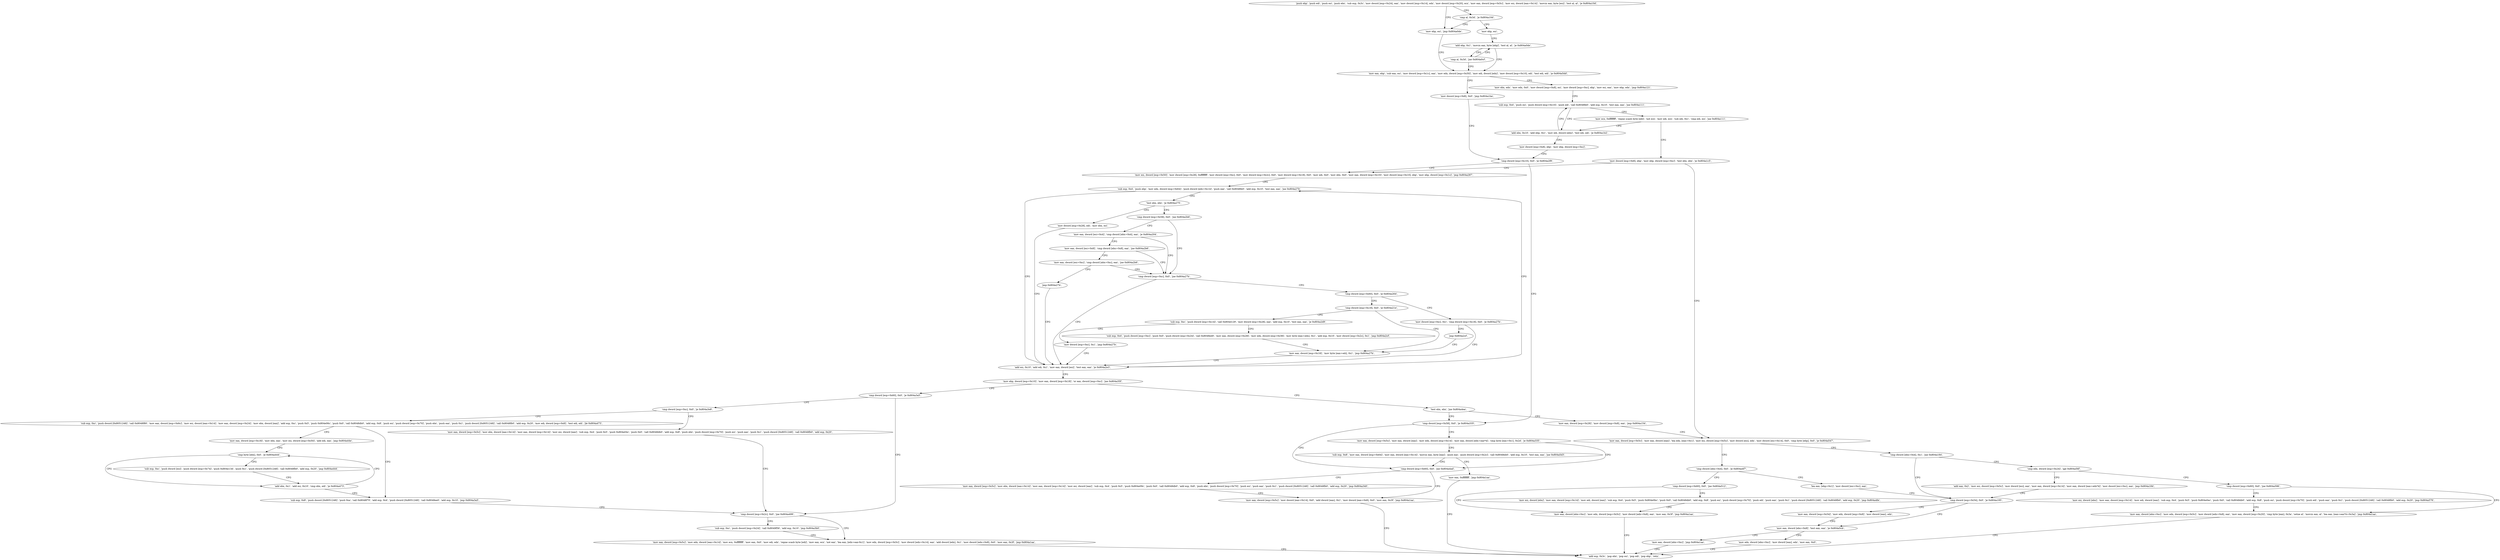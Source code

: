 digraph "func" {
"134521000" [label = "'push ebp', 'push edi', 'push esi', 'push ebx', 'sub esp, 0x3c', 'mov dword [esp+0x24], eax', 'mov dword [esp+0x14], edx', 'mov dword [esp+0x20], ecx', 'mov eax, dword [esp+0x5c]', 'mov esi, dword [eax+0x14]', 'movzx eax, byte [esi]', 'test al, al', 'je 0x804a10d', " ]
"134521101" [label = "'mov ebp, esi', 'jmp 0x804a0de', " ]
"134521033" [label = "'cmp al, 0x3d', 'je 0x804a10d', " ]
"134521054" [label = "'mov eax, ebp', 'sub eax, esi', 'mov dword [esp+0x1c], eax', 'mov edx, dword [esp+0x50]', 'mov edi, dword [edx]', 'mov dword [esp+0x10], edi', 'test edi, edi', 'je 0x804a5dd', " ]
"134521037" [label = "'mov ebp, esi', " ]
"134522333" [label = "'mov dword [esp+0x8], 0x0', 'jmp 0x804a1ba', " ]
"134521080" [label = "'mov ebx, edx', 'mov edx, 0x0', 'mov dword [esp+0x8], esi', 'mov dword [esp+0xc], ebp', 'mov esi, eax', 'mov ebp, edx', 'jmp 0x804a121', " ]
"134521039" [label = "'add ebp, 0x1', 'movzx eax, byte [ebp]', 'test al, al', 'je 0x804a0de', " ]
"134521274" [label = "'cmp dword [esp+0x10], 0x0', 'je 0x804a2f9', " ]
"134521121" [label = "'sub esp, 0x4', 'push esi', 'push dword [esp+0x10]', 'push edi', 'call 0x8048fe0', 'add esp, 0x10', 'test eax, eax', 'jne 0x804a111', " ]
"134521050" [label = "'cmp al, 0x3d', 'jne 0x804a0cf', " ]
"134521593" [label = "'cmp dword [esp+0x58], 0x0', 'je 0x804a335', " ]
"134521285" [label = "'mov esi, dword [esp+0x50]', 'mov dword [esp+0x28], 0xffffffff', 'mov dword [esp+0xc], 0x0', 'mov dword [esp+0x2c], 0x0', 'mov dword [esp+0x18], 0x0', 'mov edi, 0x0', 'mov ebx, 0x0', 'mov eax, dword [esp+0x10]', 'mov dword [esp+0x10], ebp', 'mov ebp, dword [esp+0x1c]', 'jmp 0x804a287', " ]
"134521105" [label = "'add ebx, 0x10', 'add ebp, 0x1', 'mov edi, dword [ebx]', 'test edi, edi', 'je 0x804a1b2', " ]
"134521142" [label = "'mov ecx, 0xffffffff', 'repne scasb byte [edi]', 'not ecx', 'mov edi, ecx', 'sub edi, 0x1', 'cmp edi, esi', 'jne 0x804a111', " ]
"134521653" [label = "'cmp dword [esp+0x60], 0x0', 'jne 0x804a4ad', " ]
"134521600" [label = "'mov eax, dword [esp+0x5c]', 'mov eax, dword [eax]', 'mov edx, dword [esp+0x14]', 'mov eax, dword [edx+eax*4]', 'cmp byte [eax+0x1], 0x2d', 'je 0x804a335', " ]
"134521479" [label = "'sub esp, 0x4', 'push ebp', 'mov edx, dword [esp+0x64]', 'push dword [edx+0x14]', 'push eax', 'call 0x8048fe0', 'add esp, 0x10', 'test eax, eax', 'jne 0x804a27b', " ]
"134521266" [label = "'mov dword [esp+0x8], ebp', 'mov ebp, dword [esp+0xc]', " ]
"134521160" [label = "'mov dword [esp+0x8], ebp', 'mov ebp, dword [esp+0xc]', 'test ebx, ebx', 'je 0x804a1c5', " ]
"134522029" [label = "'mov eax, dword [esp+0x5c]', 'mov ebx, dword [eax+0x14]', 'mov eax, dword [esp+0x14]', 'mov esi, dword [eax]', 'sub esp, 0x4', 'push 0x5', 'push 0x804e09c', 'push 0x0', 'call 0x8048db0', 'add esp, 0x8', 'push ebx', 'push dword [esp+0x70]', 'push esi', 'push eax', 'push 0x1', 'push dword [0x8051248]', 'call 0x8048fb0', 'add esp, 0x20', 'jmp 0x804a340', " ]
"134521664" [label = "'mov eax, dword [esp+0x5c]', 'mov dword [eax+0x14], 0x0', 'add dword [eax], 0x1', 'mov dword [eax+0x8], 0x0', 'mov eax, 0x3f', 'jmp 0x804a1aa', " ]
"134521619" [label = "'sub esp, 0x8', 'mov eax, dword [esp+0x64]', 'mov eax, dword [eax+0x14]', 'movsx eax, byte [eax]', 'push eax', 'push dword [esp+0x2c]', 'call 0x8048eb0', 'add esp, 0x10', 'test eax, eax', 'jne 0x804a5d3', " ]
"134521467" [label = "'add esi, 0x10', 'add edi, 0x1', 'mov eax, dword [esi]', 'test eax, eax', 'je 0x804a2e3', " ]
"134521503" [label = "'test ebx, ebx', 'je 0x804a275', " ]
"134521172" [label = "'mov eax, dword [esp+0x5c]', 'mov eax, dword [eax]', 'lea edx, [eax+0x1]', 'mov esi, dword [esp+0x5c]', 'mov dword [esi], edx', 'mov dword [esi+0x14], 0x0', 'cmp byte [ebp], 0x0', 'je 0x804a547', " ]
"134521258" [label = "'add esp, 0x3c', 'pop ebx', 'pop esi', 'pop edi', 'pop ebp', 'retn', " ]
"134522323" [label = "'mov eax, 0xffffffff', 'jmp 0x804a1aa', " ]
"134521571" [label = "'mov ebp, dword [esp+0x10]', 'mov eax, dword [esp+0x18]', 'or eax, dword [esp+0xc]', 'jne 0x804a35f', " ]
"134521461" [label = "'mov dword [esp+0x28], edi', 'mov ebx, esi', " ]
"134521507" [label = "'cmp dword [esp+0x58], 0x0', 'jne 0x804a2b6', " ]
"134522183" [label = "'cmp dword [ebx+0x4], 0x1', 'jne 0x804a184', " ]
"134521204" [label = "'cmp dword [ebx+0x4], 0x0', 'je 0x804a4f7', " ]
"134521695" [label = "'cmp dword [esp+0x60], 0x0', 'je 0x804a3a5', " ]
"134521585" [label = "'test ebx, ebx', 'jne 0x804a4ea', " ]
"134521526" [label = "'cmp dword [esp+0xc], 0x0', 'jne 0x804a27b', " ]
"134521514" [label = "'mov eax, dword [esi+0x4]', 'cmp dword [ebx+0x4], eax', 'je 0x804a204', " ]
"134521220" [label = "'cmp dword [esp+0x54], 0x0', 'je 0x804a195', " ]
"134522193" [label = "'cmp edx, dword [esp+0x24]', 'jge 0x804a56f', " ]
"134522103" [label = "'cmp dword [esp+0x60], 0x0', 'jne 0x804a512', " ]
"134521214" [label = "'lea eax, [ebp+0x1]', 'mov dword [esi+0xc], eax', " ]
"134521765" [label = "'cmp dword [esp+0x2c], 0x0', 'jne 0x804a499', " ]
"134521702" [label = "'cmp dword [esp+0xc], 0x0', 'je 0x804a3e8', " ]
"134522090" [label = "'mov eax, dword [esp+0x28]', 'mov dword [esp+0x8], eax', 'jmp 0x804a154', " ]
"134521533" [label = "'cmp dword [esp+0x60], 0x0', 'je 0x804a264', " ]
"134521348" [label = "'mov eax, dword [esi+0x8]', 'cmp dword [ebx+0x8], eax', 'jne 0x804a2b6', " ]
"134521237" [label = "'mov eax, dword [ebx+0x8]', 'test eax, eax', 'je 0x804a5cb', " ]
"134521227" [label = "'mov eax, dword [esp+0x54]', 'mov edx, dword [esp+0x8]', 'mov dword [eax], edx', " ]
"134522223" [label = "'cmp dword [esp+0x60], 0x0', 'jne 0x804a596', " ]
"134522199" [label = "'add eax, 0x2', 'mov esi, dword [esp+0x5c]', 'mov dword [esi], eax', 'mov eax, dword [esp+0x14]', 'mov eax, dword [eax+edx*4]', 'mov dword [esi+0xc], eax', 'jmp 0x804a184', " ]
"134522130" [label = "'mov esi, dword [ebx]', 'mov eax, dword [esp+0x14]', 'mov edi, dword [eax]', 'sub esp, 0x4', 'push 0x5', 'push 0x804e0bc', 'push 0x0', 'call 0x8048db0', 'add esp, 0x8', 'push esi', 'push dword [esp+0x70]', 'push edi', 'push eax', 'push 0x1', 'push dword [0x8051248]', 'call 0x8048fb0', 'add esp, 0x20', 'jmp 0x804a4fe', " ]
"134522110" [label = "'mov eax, dword [ebx+0xc]', 'mov edx, dword [esp+0x5c]', 'mov dword [edx+0x8], eax', 'mov eax, 0x3f', 'jmp 0x804a1aa', " ]
"134522009" [label = "'sub esp, 0xc', 'push dword [esp+0x24]', 'call 0x8049f56', 'add esp, 0x10', 'jmp 0x804a3b0', " ]
"134521776" [label = "'mov eax, dword [esp+0x5c]', 'mov edx, dword [eax+0x14]', 'mov ecx, 0xffffffff', 'mov eax, 0x0', 'mov edi, edx', 'repne scasb byte [edi]', 'mov eax, ecx', 'not eax', 'lea eax, [edx+eax-0x1]', 'mov edx, dword [esp+0x5c]', 'mov dword [edx+0x14], eax', 'add dword [edx], 0x1', 'mov dword [edx+0x8], 0x0', 'mov eax, 0x3f', 'jmp 0x804a1aa', " ]
"134521832" [label = "'sub esp, 0xc', 'push dword [0x8051248]', 'call 0x8048f80', 'mov eax, dword [esp+0x6c]', 'mov esi, dword [eax+0x14]', 'mov eax, dword [esp+0x24]', 'mov ebx, dword [eax]', 'add esp, 0xc', 'push 0x5', 'push 0x804e06c', 'push 0x0', 'call 0x8048db0', 'add esp, 0x8', 'push esi', 'push dword [esp+0x70]', 'push ebx', 'push eax', 'push 0x1', 'push dword [0x8051248]', 'call 0x8048fb0', 'add esp, 0x20', 'mov edi, dword [esp+0x8]', 'test edi, edi', 'jle 0x804a473', " ]
"134521709" [label = "'mov eax, dword [esp+0x5c]', 'mov ebx, dword [eax+0x14]', 'mov eax, dword [esp+0x14]', 'mov esi, dword [eax]', 'sub esp, 0x4', 'push 0x5', 'push 0x804e04c', 'push 0x0', 'call 0x8048db0', 'add esp, 0x8', 'push ebx', 'push dword [esp+0x70]', 'push esi', 'push eax', 'push 0x1', 'push dword [0x8051248]', 'call 0x8048fb0', 'add esp, 0x20', " ]
"134521444" [label = "'mov dword [esp+0xc], 0x1', 'cmp dword [esp+0x18], 0x0', 'je 0x804a27b', " ]
"134521540" [label = "'cmp dword [esp+0x18], 0x0', 'je 0x804a21e', " ]
"134521360" [label = "'mov eax, dword [esi+0xc]', 'cmp dword [ebx+0xc], eax', 'jne 0x804a2b6', " ]
"134522315" [label = "'mov eax, dword [ebx+0xc]', 'jmp 0x804a1aa', " ]
"134521248" [label = "'mov edx, dword [ebx+0xc]', 'mov dword [eax], edx', 'mov eax, 0x0', " ]
"134522262" [label = "'mov esi, dword [ebx]', 'mov eax, dword [esp+0x14]', 'mov edi, dword [eax]', 'sub esp, 0x4', 'push 0x5', 'push 0x804e0ec', 'push 0x0', 'call 0x8048db0', 'add esp, 0x8', 'push esi', 'push dword [esp+0x70]', 'push edi', 'push eax', 'push 0x1', 'push dword [0x8051248]', 'call 0x8048fb0', 'add esp, 0x20', 'jmp 0x804a576', " ]
"134522230" [label = "'mov eax, dword [ebx+0xc]', 'mov edx, dword [esp+0x5c]', 'mov dword [edx+0x8], eax', 'mov eax, dword [esp+0x20]', 'cmp byte [eax], 0x3a', 'setne al', 'movzx eax, al', 'lea eax, [eax+eax*4+0x3a]', 'jmp 0x804a1aa', " ]
"134521971" [label = "'sub esp, 0x8', 'push dword [0x8051248]', 'push 0xa', 'call 0x8048f70', 'add esp, 0x4', 'push dword [0x8051248]', 'call 0x8048ee0', 'add esp, 0x10', 'jmp 0x804a3a5', " ]
"134521910" [label = "'mov eax, dword [esp+0x18]', 'mov ebx, eax', 'mov esi, dword [esp+0x50]', 'add edi, eax', 'jmp 0x804a44e', " ]
"134521459" [label = "'jmp 0x804a2cf', " ]
"134521374" [label = "'sub esp, 0xc', 'push dword [esp+0x14]', 'call 0x804d129', 'mov dword [esp+0x28], eax', 'add esp, 0x10', 'test eax, eax', 'je 0x804a2d9', " ]
"134521551" [label = "'mov eax, dword [esp+0x18]', 'mov byte [eax+edi], 0x1', 'jmp 0x804a27b', " ]
"134521372" [label = "'jmp 0x804a27b', " ]
"134521934" [label = "'cmp byte [ebx], 0x0', 'je 0x804a444', " ]
"134521561" [label = "'mov dword [esp+0xc], 0x1', 'jmp 0x804a27b', " ]
"134521401" [label = "'sub esp, 0x4', 'push dword [esp+0xc]', 'push 0x0', 'push dword [esp+0x24]', 'call 0x8048ed0', 'mov eax, dword [esp+0x28]', 'mov edx, dword [esp+0x38]', 'mov byte [eax+edx], 0x1', 'add esp, 0x10', 'mov dword [esp+0x2c], 0x1', 'jmp 0x804a2cf', " ]
"134521924" [label = "'add ebx, 0x1', 'add esi, 0x10', 'cmp ebx, edi', 'je 0x804a473', " ]
"134521939" [label = "'sub esp, 0xc', 'push dword [esi]', 'push dword [esp+0x74]', 'push 0x804e13d', 'push 0x1', 'push dword [0x8051248]', 'call 0x8048fb0', 'add esp, 0x20', 'jmp 0x804a444', " ]
"134521000" -> "134521101" [ label = "CFG" ]
"134521000" -> "134521033" [ label = "CFG" ]
"134521101" -> "134521054" [ label = "CFG" ]
"134521033" -> "134521101" [ label = "CFG" ]
"134521033" -> "134521037" [ label = "CFG" ]
"134521054" -> "134522333" [ label = "CFG" ]
"134521054" -> "134521080" [ label = "CFG" ]
"134521037" -> "134521039" [ label = "CFG" ]
"134522333" -> "134521274" [ label = "CFG" ]
"134521080" -> "134521121" [ label = "CFG" ]
"134521039" -> "134521054" [ label = "CFG" ]
"134521039" -> "134521050" [ label = "CFG" ]
"134521274" -> "134521593" [ label = "CFG" ]
"134521274" -> "134521285" [ label = "CFG" ]
"134521121" -> "134521105" [ label = "CFG" ]
"134521121" -> "134521142" [ label = "CFG" ]
"134521050" -> "134521039" [ label = "CFG" ]
"134521050" -> "134521054" [ label = "CFG" ]
"134521593" -> "134521653" [ label = "CFG" ]
"134521593" -> "134521600" [ label = "CFG" ]
"134521285" -> "134521479" [ label = "CFG" ]
"134521105" -> "134521266" [ label = "CFG" ]
"134521105" -> "134521121" [ label = "CFG" ]
"134521142" -> "134521105" [ label = "CFG" ]
"134521142" -> "134521160" [ label = "CFG" ]
"134521653" -> "134522029" [ label = "CFG" ]
"134521653" -> "134521664" [ label = "CFG" ]
"134521600" -> "134521653" [ label = "CFG" ]
"134521600" -> "134521619" [ label = "CFG" ]
"134521479" -> "134521467" [ label = "CFG" ]
"134521479" -> "134521503" [ label = "CFG" ]
"134521266" -> "134521274" [ label = "CFG" ]
"134521160" -> "134521285" [ label = "CFG" ]
"134521160" -> "134521172" [ label = "CFG" ]
"134522029" -> "134521664" [ label = "CFG" ]
"134521664" -> "134521258" [ label = "CFG" ]
"134521619" -> "134522323" [ label = "CFG" ]
"134521619" -> "134521653" [ label = "CFG" ]
"134521467" -> "134521571" [ label = "CFG" ]
"134521467" -> "134521479" [ label = "CFG" ]
"134521503" -> "134521461" [ label = "CFG" ]
"134521503" -> "134521507" [ label = "CFG" ]
"134521172" -> "134522183" [ label = "CFG" ]
"134521172" -> "134521204" [ label = "CFG" ]
"134522323" -> "134521258" [ label = "CFG" ]
"134521571" -> "134521695" [ label = "CFG" ]
"134521571" -> "134521585" [ label = "CFG" ]
"134521461" -> "134521467" [ label = "CFG" ]
"134521507" -> "134521526" [ label = "CFG" ]
"134521507" -> "134521514" [ label = "CFG" ]
"134522183" -> "134521220" [ label = "CFG" ]
"134522183" -> "134522193" [ label = "CFG" ]
"134521204" -> "134522103" [ label = "CFG" ]
"134521204" -> "134521214" [ label = "CFG" ]
"134521695" -> "134521765" [ label = "CFG" ]
"134521695" -> "134521702" [ label = "CFG" ]
"134521585" -> "134522090" [ label = "CFG" ]
"134521585" -> "134521593" [ label = "CFG" ]
"134521526" -> "134521467" [ label = "CFG" ]
"134521526" -> "134521533" [ label = "CFG" ]
"134521514" -> "134521348" [ label = "CFG" ]
"134521514" -> "134521526" [ label = "CFG" ]
"134521220" -> "134521237" [ label = "CFG" ]
"134521220" -> "134521227" [ label = "CFG" ]
"134522193" -> "134522223" [ label = "CFG" ]
"134522193" -> "134522199" [ label = "CFG" ]
"134522103" -> "134522130" [ label = "CFG" ]
"134522103" -> "134522110" [ label = "CFG" ]
"134521214" -> "134521220" [ label = "CFG" ]
"134521765" -> "134522009" [ label = "CFG" ]
"134521765" -> "134521776" [ label = "CFG" ]
"134521702" -> "134521832" [ label = "CFG" ]
"134521702" -> "134521709" [ label = "CFG" ]
"134522090" -> "134521172" [ label = "CFG" ]
"134521533" -> "134521444" [ label = "CFG" ]
"134521533" -> "134521540" [ label = "CFG" ]
"134521348" -> "134521526" [ label = "CFG" ]
"134521348" -> "134521360" [ label = "CFG" ]
"134521237" -> "134522315" [ label = "CFG" ]
"134521237" -> "134521248" [ label = "CFG" ]
"134521227" -> "134521237" [ label = "CFG" ]
"134522223" -> "134522262" [ label = "CFG" ]
"134522223" -> "134522230" [ label = "CFG" ]
"134522199" -> "134521220" [ label = "CFG" ]
"134522130" -> "134522110" [ label = "CFG" ]
"134522110" -> "134521258" [ label = "CFG" ]
"134522009" -> "134521776" [ label = "CFG" ]
"134521776" -> "134521258" [ label = "CFG" ]
"134521832" -> "134521971" [ label = "CFG" ]
"134521832" -> "134521910" [ label = "CFG" ]
"134521709" -> "134521765" [ label = "CFG" ]
"134521444" -> "134521467" [ label = "CFG" ]
"134521444" -> "134521459" [ label = "CFG" ]
"134521540" -> "134521374" [ label = "CFG" ]
"134521540" -> "134521551" [ label = "CFG" ]
"134521360" -> "134521526" [ label = "CFG" ]
"134521360" -> "134521372" [ label = "CFG" ]
"134522315" -> "134521258" [ label = "CFG" ]
"134521248" -> "134521258" [ label = "CFG" ]
"134522262" -> "134522230" [ label = "CFG" ]
"134522230" -> "134521258" [ label = "CFG" ]
"134521971" -> "134521765" [ label = "CFG" ]
"134521910" -> "134521934" [ label = "CFG" ]
"134521459" -> "134521551" [ label = "CFG" ]
"134521374" -> "134521561" [ label = "CFG" ]
"134521374" -> "134521401" [ label = "CFG" ]
"134521551" -> "134521467" [ label = "CFG" ]
"134521372" -> "134521467" [ label = "CFG" ]
"134521934" -> "134521924" [ label = "CFG" ]
"134521934" -> "134521939" [ label = "CFG" ]
"134521561" -> "134521467" [ label = "CFG" ]
"134521401" -> "134521551" [ label = "CFG" ]
"134521924" -> "134521971" [ label = "CFG" ]
"134521924" -> "134521934" [ label = "CFG" ]
"134521939" -> "134521924" [ label = "CFG" ]
}
